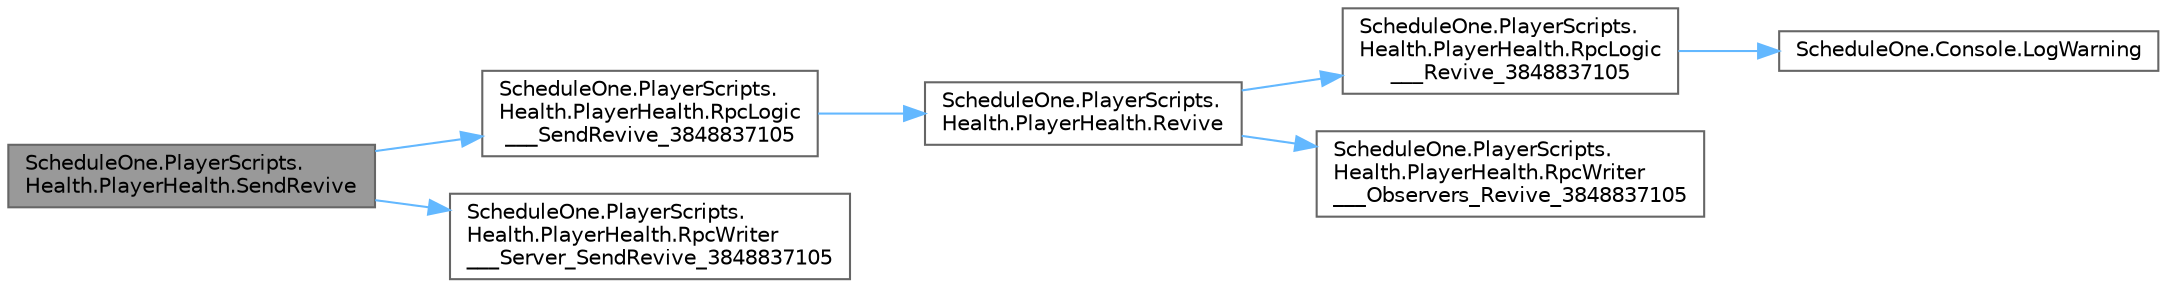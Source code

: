 digraph "ScheduleOne.PlayerScripts.Health.PlayerHealth.SendRevive"
{
 // LATEX_PDF_SIZE
  bgcolor="transparent";
  edge [fontname=Helvetica,fontsize=10,labelfontname=Helvetica,labelfontsize=10];
  node [fontname=Helvetica,fontsize=10,shape=box,height=0.2,width=0.4];
  rankdir="LR";
  Node1 [id="Node000001",label="ScheduleOne.PlayerScripts.\lHealth.PlayerHealth.SendRevive",height=0.2,width=0.4,color="gray40", fillcolor="grey60", style="filled", fontcolor="black",tooltip=" "];
  Node1 -> Node2 [id="edge1_Node000001_Node000002",color="steelblue1",style="solid",tooltip=" "];
  Node2 [id="Node000002",label="ScheduleOne.PlayerScripts.\lHealth.PlayerHealth.RpcLogic\l___SendRevive_3848837105",height=0.2,width=0.4,color="grey40", fillcolor="white", style="filled",URL="$class_schedule_one_1_1_player_scripts_1_1_health_1_1_player_health.html#ab856c17e9950fbccf7b5a51b4126c9de",tooltip=" "];
  Node2 -> Node3 [id="edge2_Node000002_Node000003",color="steelblue1",style="solid",tooltip=" "];
  Node3 [id="Node000003",label="ScheduleOne.PlayerScripts.\lHealth.PlayerHealth.Revive",height=0.2,width=0.4,color="grey40", fillcolor="white", style="filled",URL="$class_schedule_one_1_1_player_scripts_1_1_health_1_1_player_health.html#a6592f502209c78df069a350d984d5d63",tooltip=" "];
  Node3 -> Node4 [id="edge3_Node000003_Node000004",color="steelblue1",style="solid",tooltip=" "];
  Node4 [id="Node000004",label="ScheduleOne.PlayerScripts.\lHealth.PlayerHealth.RpcLogic\l___Revive_3848837105",height=0.2,width=0.4,color="grey40", fillcolor="white", style="filled",URL="$class_schedule_one_1_1_player_scripts_1_1_health_1_1_player_health.html#abb5ce1adf2cf05a44564ac7764883381",tooltip=" "];
  Node4 -> Node5 [id="edge4_Node000004_Node000005",color="steelblue1",style="solid",tooltip=" "];
  Node5 [id="Node000005",label="ScheduleOne.Console.LogWarning",height=0.2,width=0.4,color="grey40", fillcolor="white", style="filled",URL="$class_schedule_one_1_1_console.html#a4af4a471d16b1029b44a8121bf41d45c",tooltip=" "];
  Node3 -> Node6 [id="edge5_Node000003_Node000006",color="steelblue1",style="solid",tooltip=" "];
  Node6 [id="Node000006",label="ScheduleOne.PlayerScripts.\lHealth.PlayerHealth.RpcWriter\l___Observers_Revive_3848837105",height=0.2,width=0.4,color="grey40", fillcolor="white", style="filled",URL="$class_schedule_one_1_1_player_scripts_1_1_health_1_1_player_health.html#ab1a175eece7c49b97f624a87986a9b63",tooltip=" "];
  Node1 -> Node7 [id="edge6_Node000001_Node000007",color="steelblue1",style="solid",tooltip=" "];
  Node7 [id="Node000007",label="ScheduleOne.PlayerScripts.\lHealth.PlayerHealth.RpcWriter\l___Server_SendRevive_3848837105",height=0.2,width=0.4,color="grey40", fillcolor="white", style="filled",URL="$class_schedule_one_1_1_player_scripts_1_1_health_1_1_player_health.html#a887ffc75be5d91c61dfea270c09a8f96",tooltip=" "];
}
